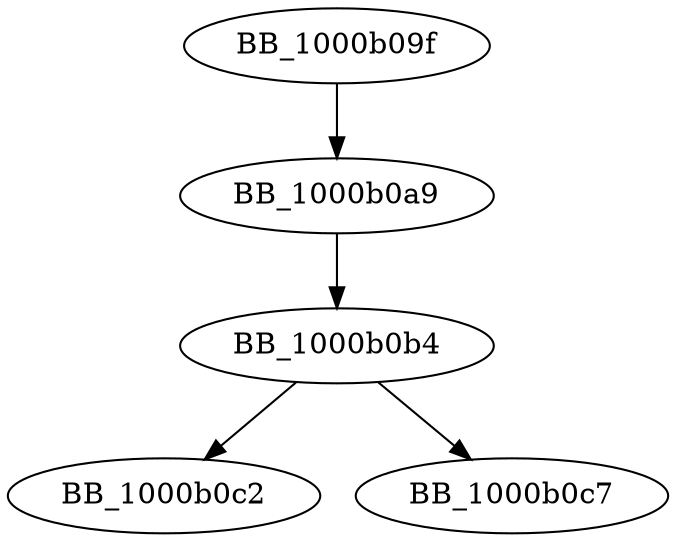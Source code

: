 DiGraph ___onexitinit{
BB_1000b09f->BB_1000b0a9
BB_1000b0a9->BB_1000b0b4
BB_1000b0b4->BB_1000b0c2
BB_1000b0b4->BB_1000b0c7
}
